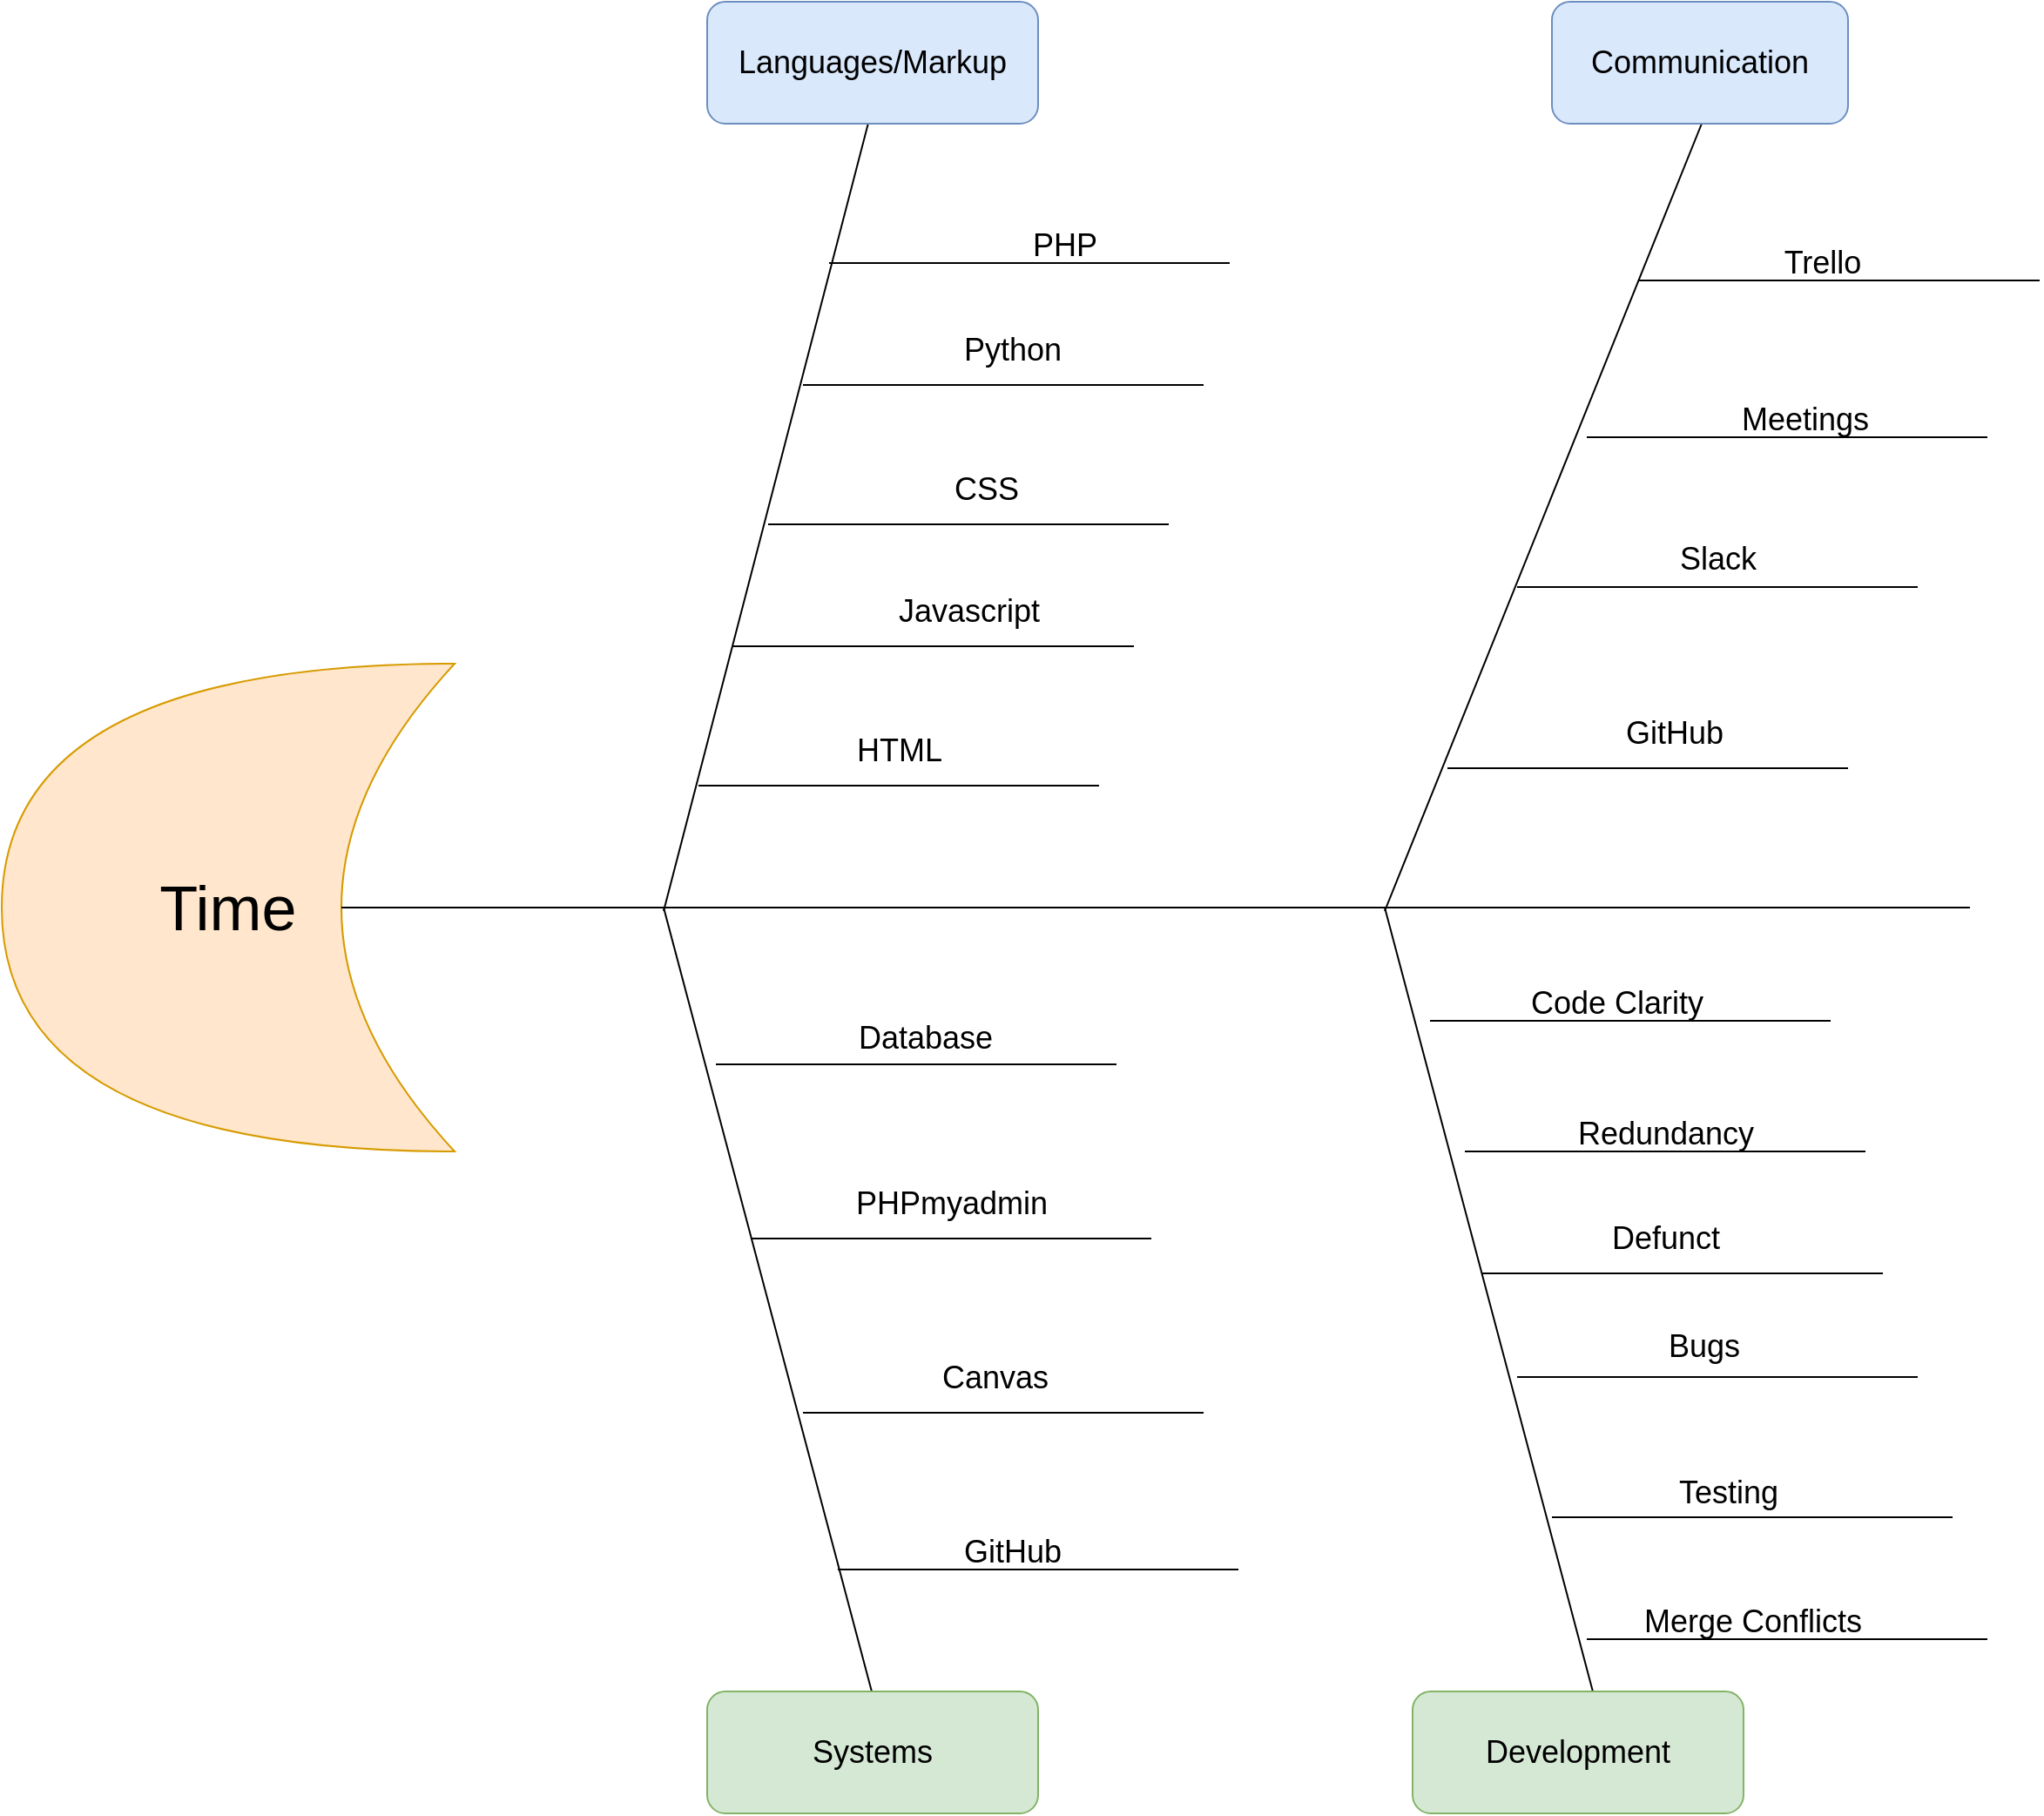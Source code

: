 <mxfile version="12.7.9" type="device"><diagram id="5YYt49j1oimN859YmEAP" name="Page-1"><mxGraphModel dx="3043" dy="1068" grid="1" gridSize="10" guides="1" tooltips="1" connect="1" arrows="1" fold="1" page="1" pageScale="1" pageWidth="827" pageHeight="1169" math="0" shadow="0"><root><mxCell id="0"/><mxCell id="1" parent="0"/><mxCell id="sfm6uZW0H2bDt-Dk4kqc-2" value="&lt;font style=&quot;font-size: 36px&quot;&gt;Time&lt;/font&gt;" style="shape=xor;whiteSpace=wrap;html=1;direction=west;fillColor=#ffe6cc;strokeColor=#d79b00;" vertex="1" parent="1"><mxGeometry x="-380" y="380" width="260" height="280" as="geometry"/></mxCell><mxCell id="sfm6uZW0H2bDt-Dk4kqc-3" value="" style="endArrow=none;html=1;exitX=0.25;exitY=0.5;exitDx=0;exitDy=0;exitPerimeter=0;" edge="1" parent="1" source="sfm6uZW0H2bDt-Dk4kqc-2"><mxGeometry width="50" height="50" relative="1" as="geometry"><mxPoint x="390" y="310" as="sourcePoint"/><mxPoint x="750" y="520" as="targetPoint"/></mxGeometry></mxCell><mxCell id="sfm6uZW0H2bDt-Dk4kqc-9" value="" style="endArrow=none;html=1;" edge="1" parent="1"><mxGeometry width="50" height="50" relative="1" as="geometry"><mxPoint y="520" as="sourcePoint"/><mxPoint x="120" y="972" as="targetPoint"/></mxGeometry></mxCell><mxCell id="sfm6uZW0H2bDt-Dk4kqc-12" value="" style="endArrow=none;html=1;" edge="1" parent="1"><mxGeometry width="50" height="50" relative="1" as="geometry"><mxPoint x="414" y="520" as="sourcePoint"/><mxPoint x="534" y="972" as="targetPoint"/></mxGeometry></mxCell><mxCell id="sfm6uZW0H2bDt-Dk4kqc-13" value="" style="endArrow=none;html=1;" edge="1" parent="1"><mxGeometry width="50" height="50" relative="1" as="geometry"><mxPoint x="120" y="60" as="sourcePoint"/><mxPoint y="522" as="targetPoint"/></mxGeometry></mxCell><mxCell id="sfm6uZW0H2bDt-Dk4kqc-14" value="" style="endArrow=none;html=1;" edge="1" parent="1"><mxGeometry width="50" height="50" relative="1" as="geometry"><mxPoint x="600" y="60" as="sourcePoint"/><mxPoint x="414" y="522" as="targetPoint"/></mxGeometry></mxCell><mxCell id="sfm6uZW0H2bDt-Dk4kqc-15" value="" style="endArrow=none;html=1;" edge="1" parent="1"><mxGeometry width="50" height="50" relative="1" as="geometry"><mxPoint x="80" y="220" as="sourcePoint"/><mxPoint x="310" y="220" as="targetPoint"/></mxGeometry></mxCell><mxCell id="sfm6uZW0H2bDt-Dk4kqc-16" value="&lt;font style=&quot;font-size: 18px&quot;&gt;Languages/Markup&lt;/font&gt;" style="rounded=1;whiteSpace=wrap;html=1;fillColor=#dae8fc;strokeColor=#6c8ebf;" vertex="1" parent="1"><mxGeometry x="25" width="190" height="70" as="geometry"/></mxCell><mxCell id="sfm6uZW0H2bDt-Dk4kqc-17" value="&lt;font style=&quot;font-size: 18px&quot;&gt;Communication&lt;/font&gt;" style="rounded=1;whiteSpace=wrap;html=1;fillColor=#dae8fc;strokeColor=#6c8ebf;" vertex="1" parent="1"><mxGeometry x="510" width="170" height="70" as="geometry"/></mxCell><mxCell id="sfm6uZW0H2bDt-Dk4kqc-20" value="&lt;font style=&quot;font-size: 18px&quot;&gt;Python&lt;/font&gt;" style="text;html=1;align=center;verticalAlign=middle;resizable=0;points=[];autosize=1;" vertex="1" parent="1"><mxGeometry x="160" y="190" width="80" height="20" as="geometry"/></mxCell><mxCell id="sfm6uZW0H2bDt-Dk4kqc-21" value="" style="endArrow=none;html=1;" edge="1" parent="1"><mxGeometry width="50" height="50" relative="1" as="geometry"><mxPoint x="60" y="300" as="sourcePoint"/><mxPoint x="290" y="300" as="targetPoint"/></mxGeometry></mxCell><mxCell id="sfm6uZW0H2bDt-Dk4kqc-23" value="&lt;font style=&quot;font-size: 18px&quot;&gt;Javascript&lt;/font&gt;" style="text;html=1;align=center;verticalAlign=middle;resizable=0;points=[];autosize=1;" vertex="1" parent="1"><mxGeometry x="120" y="340" width="110" height="20" as="geometry"/></mxCell><mxCell id="sfm6uZW0H2bDt-Dk4kqc-24" value="" style="endArrow=none;html=1;" edge="1" parent="1"><mxGeometry width="50" height="50" relative="1" as="geometry"><mxPoint x="40" y="370" as="sourcePoint"/><mxPoint x="270" y="370" as="targetPoint"/></mxGeometry></mxCell><mxCell id="sfm6uZW0H2bDt-Dk4kqc-25" value="&lt;font style=&quot;font-size: 18px&quot;&gt;CSS&lt;/font&gt;" style="text;html=1;align=center;verticalAlign=middle;resizable=0;points=[];autosize=1;" vertex="1" parent="1"><mxGeometry x="160" y="270" width="50" height="20" as="geometry"/></mxCell><mxCell id="sfm6uZW0H2bDt-Dk4kqc-26" value="" style="endArrow=none;html=1;" edge="1" parent="1"><mxGeometry width="50" height="50" relative="1" as="geometry"><mxPoint x="20" y="450" as="sourcePoint"/><mxPoint x="250" y="450" as="targetPoint"/></mxGeometry></mxCell><mxCell id="sfm6uZW0H2bDt-Dk4kqc-27" value="&lt;font style=&quot;font-size: 18px&quot;&gt;HTML&lt;/font&gt;" style="text;html=1;align=center;verticalAlign=middle;resizable=0;points=[];autosize=1;" vertex="1" parent="1"><mxGeometry x="100" y="420" width="70" height="20" as="geometry"/></mxCell><mxCell id="sfm6uZW0H2bDt-Dk4kqc-28" value="" style="endArrow=none;html=1;" edge="1" parent="1"><mxGeometry width="50" height="50" relative="1" as="geometry"><mxPoint x="95" y="150" as="sourcePoint"/><mxPoint x="325" y="150" as="targetPoint"/></mxGeometry></mxCell><mxCell id="sfm6uZW0H2bDt-Dk4kqc-29" value="&lt;font style=&quot;font-size: 18px&quot;&gt;PHP&lt;/font&gt;" style="text;html=1;align=center;verticalAlign=middle;resizable=0;points=[];autosize=1;" vertex="1" parent="1"><mxGeometry x="200" y="130" width="60" height="20" as="geometry"/></mxCell><mxCell id="sfm6uZW0H2bDt-Dk4kqc-30" value="&lt;font style=&quot;font-size: 18px&quot;&gt;Systems&lt;/font&gt;" style="rounded=1;whiteSpace=wrap;html=1;fillColor=#d5e8d4;strokeColor=#82b366;" vertex="1" parent="1"><mxGeometry x="25" y="970" width="190" height="70" as="geometry"/></mxCell><mxCell id="sfm6uZW0H2bDt-Dk4kqc-31" value="&lt;font style=&quot;font-size: 18px&quot;&gt;Development&lt;/font&gt;" style="rounded=1;whiteSpace=wrap;html=1;fillColor=#d5e8d4;strokeColor=#82b366;" vertex="1" parent="1"><mxGeometry x="430" y="970" width="190" height="70" as="geometry"/></mxCell><mxCell id="sfm6uZW0H2bDt-Dk4kqc-32" value="" style="endArrow=none;html=1;" edge="1" parent="1"><mxGeometry width="50" height="50" relative="1" as="geometry"><mxPoint x="30" y="610" as="sourcePoint"/><mxPoint x="260" y="610" as="targetPoint"/></mxGeometry></mxCell><mxCell id="sfm6uZW0H2bDt-Dk4kqc-33" value="" style="endArrow=none;html=1;" edge="1" parent="1"><mxGeometry width="50" height="50" relative="1" as="geometry"><mxPoint x="50" y="710" as="sourcePoint"/><mxPoint x="280" y="710" as="targetPoint"/><Array as="points"><mxPoint x="170" y="710"/></Array></mxGeometry></mxCell><mxCell id="sfm6uZW0H2bDt-Dk4kqc-34" value="" style="endArrow=none;html=1;" edge="1" parent="1"><mxGeometry width="50" height="50" relative="1" as="geometry"><mxPoint x="80" y="810" as="sourcePoint"/><mxPoint x="310" y="810" as="targetPoint"/></mxGeometry></mxCell><mxCell id="sfm6uZW0H2bDt-Dk4kqc-35" value="&lt;font style=&quot;font-size: 18px&quot;&gt;Database&lt;/font&gt;" style="text;html=1;align=center;verticalAlign=middle;resizable=0;points=[];autosize=1;" vertex="1" parent="1"><mxGeometry x="100" y="585" width="100" height="20" as="geometry"/></mxCell><mxCell id="sfm6uZW0H2bDt-Dk4kqc-36" value="&lt;font style=&quot;font-size: 18px&quot;&gt;PHPmyadmin&lt;/font&gt;" style="text;html=1;align=center;verticalAlign=middle;resizable=0;points=[];autosize=1;" vertex="1" parent="1"><mxGeometry x="95" y="680" width="140" height="20" as="geometry"/></mxCell><mxCell id="sfm6uZW0H2bDt-Dk4kqc-37" value="&lt;font style=&quot;font-size: 18px&quot;&gt;Canvas&lt;/font&gt;" style="text;html=1;align=center;verticalAlign=middle;resizable=0;points=[];autosize=1;" vertex="1" parent="1"><mxGeometry x="150" y="780" width="80" height="20" as="geometry"/></mxCell><mxCell id="sfm6uZW0H2bDt-Dk4kqc-38" value="" style="endArrow=none;html=1;" edge="1" parent="1"><mxGeometry width="50" height="50" relative="1" as="geometry"><mxPoint x="560" y="160" as="sourcePoint"/><mxPoint x="790" y="160" as="targetPoint"/></mxGeometry></mxCell><mxCell id="sfm6uZW0H2bDt-Dk4kqc-39" value="" style="endArrow=none;html=1;" edge="1" parent="1"><mxGeometry width="50" height="50" relative="1" as="geometry"><mxPoint x="530" y="250" as="sourcePoint"/><mxPoint x="760" y="250" as="targetPoint"/></mxGeometry></mxCell><mxCell id="sfm6uZW0H2bDt-Dk4kqc-40" value="" style="endArrow=none;html=1;" edge="1" parent="1"><mxGeometry width="50" height="50" relative="1" as="geometry"><mxPoint x="490" y="336" as="sourcePoint"/><mxPoint x="720" y="336" as="targetPoint"/></mxGeometry></mxCell><mxCell id="sfm6uZW0H2bDt-Dk4kqc-41" value="" style="endArrow=none;html=1;" edge="1" parent="1"><mxGeometry width="50" height="50" relative="1" as="geometry"><mxPoint x="450" y="440" as="sourcePoint"/><mxPoint x="680" y="440" as="targetPoint"/></mxGeometry></mxCell><mxCell id="sfm6uZW0H2bDt-Dk4kqc-45" value="&lt;font style=&quot;font-size: 18px&quot;&gt;GitHub&lt;/font&gt;" style="text;html=1;align=center;verticalAlign=middle;resizable=0;points=[];labelBackgroundColor=#ffffff;" vertex="1" connectable="0" parent="sfm6uZW0H2bDt-Dk4kqc-41"><mxGeometry x="-0.365" y="4" relative="1" as="geometry"><mxPoint x="57" y="-16" as="offset"/></mxGeometry></mxCell><mxCell id="sfm6uZW0H2bDt-Dk4kqc-42" value="&lt;font style=&quot;font-size: 18px&quot;&gt;Trello&lt;/font&gt;" style="text;html=1;align=center;verticalAlign=middle;resizable=0;points=[];autosize=1;" vertex="1" parent="1"><mxGeometry x="630" y="140" width="70" height="20" as="geometry"/></mxCell><mxCell id="sfm6uZW0H2bDt-Dk4kqc-43" value="&lt;font style=&quot;font-size: 18px&quot;&gt;Meetings&lt;/font&gt;" style="text;html=1;align=center;verticalAlign=middle;resizable=0;points=[];autosize=1;" vertex="1" parent="1"><mxGeometry x="605" y="230" width="100" height="20" as="geometry"/></mxCell><mxCell id="sfm6uZW0H2bDt-Dk4kqc-44" value="&lt;font style=&quot;font-size: 18px&quot;&gt;Slack&lt;/font&gt;" style="text;html=1;align=center;verticalAlign=middle;resizable=0;points=[];autosize=1;" vertex="1" parent="1"><mxGeometry x="570" y="310" width="70" height="20" as="geometry"/></mxCell><mxCell id="sfm6uZW0H2bDt-Dk4kqc-47" value="" style="endArrow=none;html=1;" edge="1" parent="1"><mxGeometry width="50" height="50" relative="1" as="geometry"><mxPoint x="440" y="585" as="sourcePoint"/><mxPoint x="670" y="585" as="targetPoint"/></mxGeometry></mxCell><mxCell id="sfm6uZW0H2bDt-Dk4kqc-53" value="" style="endArrow=none;html=1;" edge="1" parent="1"><mxGeometry width="50" height="50" relative="1" as="geometry"><mxPoint x="470" y="730" as="sourcePoint"/><mxPoint x="700" y="730" as="targetPoint"/></mxGeometry></mxCell><mxCell id="sfm6uZW0H2bDt-Dk4kqc-54" value="" style="endArrow=none;html=1;" edge="1" parent="1"><mxGeometry width="50" height="50" relative="1" as="geometry"><mxPoint x="490" y="789.5" as="sourcePoint"/><mxPoint x="720" y="789.5" as="targetPoint"/></mxGeometry></mxCell><mxCell id="sfm6uZW0H2bDt-Dk4kqc-55" value="" style="endArrow=none;html=1;" edge="1" parent="1"><mxGeometry width="50" height="50" relative="1" as="geometry"><mxPoint x="510" y="870" as="sourcePoint"/><mxPoint x="740" y="870" as="targetPoint"/></mxGeometry></mxCell><mxCell id="sfm6uZW0H2bDt-Dk4kqc-56" value="&lt;font style=&quot;font-size: 18px&quot;&gt;Testing&lt;/font&gt;" style="text;html=1;align=center;verticalAlign=middle;resizable=0;points=[];autosize=1;" vertex="1" parent="1"><mxGeometry x="571" y="846" width="80" height="20" as="geometry"/></mxCell><mxCell id="sfm6uZW0H2bDt-Dk4kqc-57" value="&lt;font style=&quot;font-size: 18px&quot;&gt;Bugs&lt;/font&gt;" style="text;html=1;align=center;verticalAlign=middle;resizable=0;points=[];autosize=1;" vertex="1" parent="1"><mxGeometry x="567" y="762" width="60" height="20" as="geometry"/></mxCell><mxCell id="sfm6uZW0H2bDt-Dk4kqc-58" value="&lt;font style=&quot;font-size: 18px&quot;&gt;Defunct&lt;/font&gt;" style="text;html=1;align=center;verticalAlign=middle;resizable=0;points=[];autosize=1;" vertex="1" parent="1"><mxGeometry x="530" y="700" width="90" height="20" as="geometry"/></mxCell><mxCell id="sfm6uZW0H2bDt-Dk4kqc-59" value="" style="endArrow=none;html=1;" edge="1" parent="1"><mxGeometry width="50" height="50" relative="1" as="geometry"><mxPoint x="460" y="660" as="sourcePoint"/><mxPoint x="690" y="660" as="targetPoint"/></mxGeometry></mxCell><mxCell id="sfm6uZW0H2bDt-Dk4kqc-60" value="&lt;font style=&quot;font-size: 18px&quot;&gt;Redundancy&lt;/font&gt;" style="text;html=1;align=center;verticalAlign=middle;resizable=0;points=[];autosize=1;" vertex="1" parent="1"><mxGeometry x="510" y="640" width="130" height="20" as="geometry"/></mxCell><mxCell id="sfm6uZW0H2bDt-Dk4kqc-61" value="&lt;font style=&quot;font-size: 18px&quot;&gt;Code Clarity&lt;/font&gt;" style="text;html=1;align=center;verticalAlign=middle;resizable=0;points=[];autosize=1;" vertex="1" parent="1"><mxGeometry x="482" y="565" width="130" height="20" as="geometry"/></mxCell><mxCell id="sfm6uZW0H2bDt-Dk4kqc-62" value="" style="endArrow=none;html=1;" edge="1" parent="1"><mxGeometry width="50" height="50" relative="1" as="geometry"><mxPoint x="530" y="940" as="sourcePoint"/><mxPoint x="760" y="940" as="targetPoint"/></mxGeometry></mxCell><mxCell id="sfm6uZW0H2bDt-Dk4kqc-63" value="&lt;font style=&quot;font-size: 18px&quot;&gt;Merge Conflicts&lt;/font&gt;" style="text;html=1;align=center;verticalAlign=middle;resizable=0;points=[];autosize=1;" vertex="1" parent="1"><mxGeometry x="545" y="920" width="160" height="20" as="geometry"/></mxCell><mxCell id="sfm6uZW0H2bDt-Dk4kqc-64" value="" style="endArrow=none;html=1;" edge="1" parent="1"><mxGeometry width="50" height="50" relative="1" as="geometry"><mxPoint x="100" y="900" as="sourcePoint"/><mxPoint x="330" y="900" as="targetPoint"/></mxGeometry></mxCell><mxCell id="sfm6uZW0H2bDt-Dk4kqc-65" value="&lt;font style=&quot;font-size: 18px&quot;&gt;GitHub&lt;/font&gt;" style="text;html=1;align=center;verticalAlign=middle;resizable=0;points=[];autosize=1;" vertex="1" parent="1"><mxGeometry x="160" y="880" width="80" height="20" as="geometry"/></mxCell></root></mxGraphModel></diagram></mxfile>